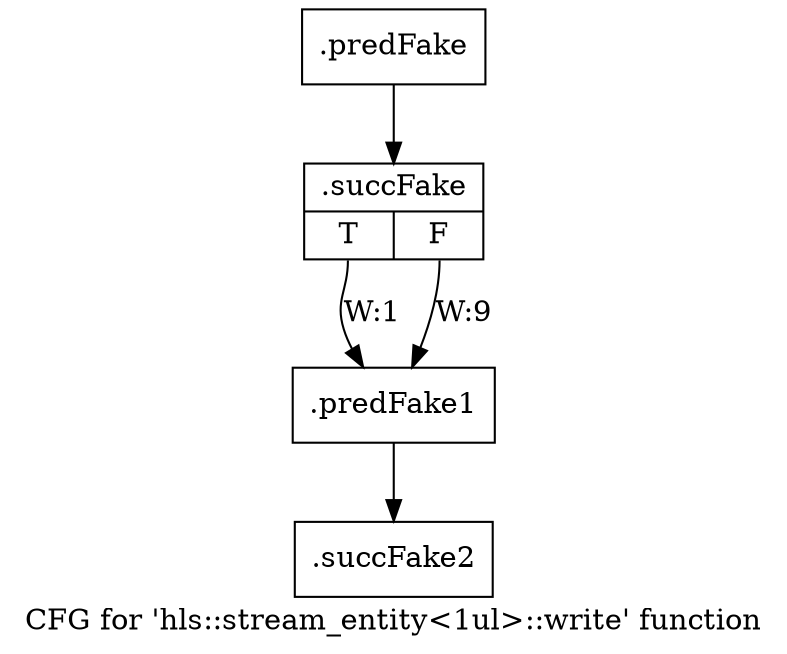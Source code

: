 digraph "CFG for 'hls::stream_entity\<1ul\>::write' function" {
	label="CFG for 'hls::stream_entity\<1ul\>::write' function";

	Node0x5b90da0 [shape=record,filename="",linenumber="",label="{.predFake}"];
	Node0x5b90da0 -> Node0x612d1f0[ callList="" memoryops="" filename="/mnt/xilinx/Vitis_HLS/2021.2/include/hls_stream_thread_unsafe.h" execusionnum="8"];
	Node0x612d1f0 [shape=record,filename="/mnt/xilinx/Vitis_HLS/2021.2/include/hls_stream_thread_unsafe.h",linenumber="145",label="{.succFake|{<s0>T|<s1>F}}"];
	Node0x612d1f0:s0 -> Node0x5b91c20[label="W:1" callList="" memoryops="" filename="/mnt/xilinx/Vitis_HLS/2021.2/include/hls_stream_thread_unsafe.h" execusionnum="0"];
	Node0x612d1f0:s1 -> Node0x5b91c20[label="W:9" callList="" memoryops="" filename="/mnt/xilinx/Vitis_HLS/2021.2/include/hls_stream_thread_unsafe.h" execusionnum="8"];
	Node0x5b91c20 [shape=record,filename="/mnt/xilinx/Vitis_HLS/2021.2/include/hls_stream_thread_unsafe.h",linenumber="163",label="{.predFake1}"];
	Node0x5b91c20 -> Node0x612d350[ callList="" memoryops="" filename="/mnt/xilinx/Vitis_HLS/2021.2/include/hls_stream_thread_unsafe.h" execusionnum="8"];
	Node0x612d350 [shape=record,filename="/mnt/xilinx/Vitis_HLS/2021.2/include/hls_stream_thread_unsafe.h",linenumber="163",label="{.succFake2}"];
}
